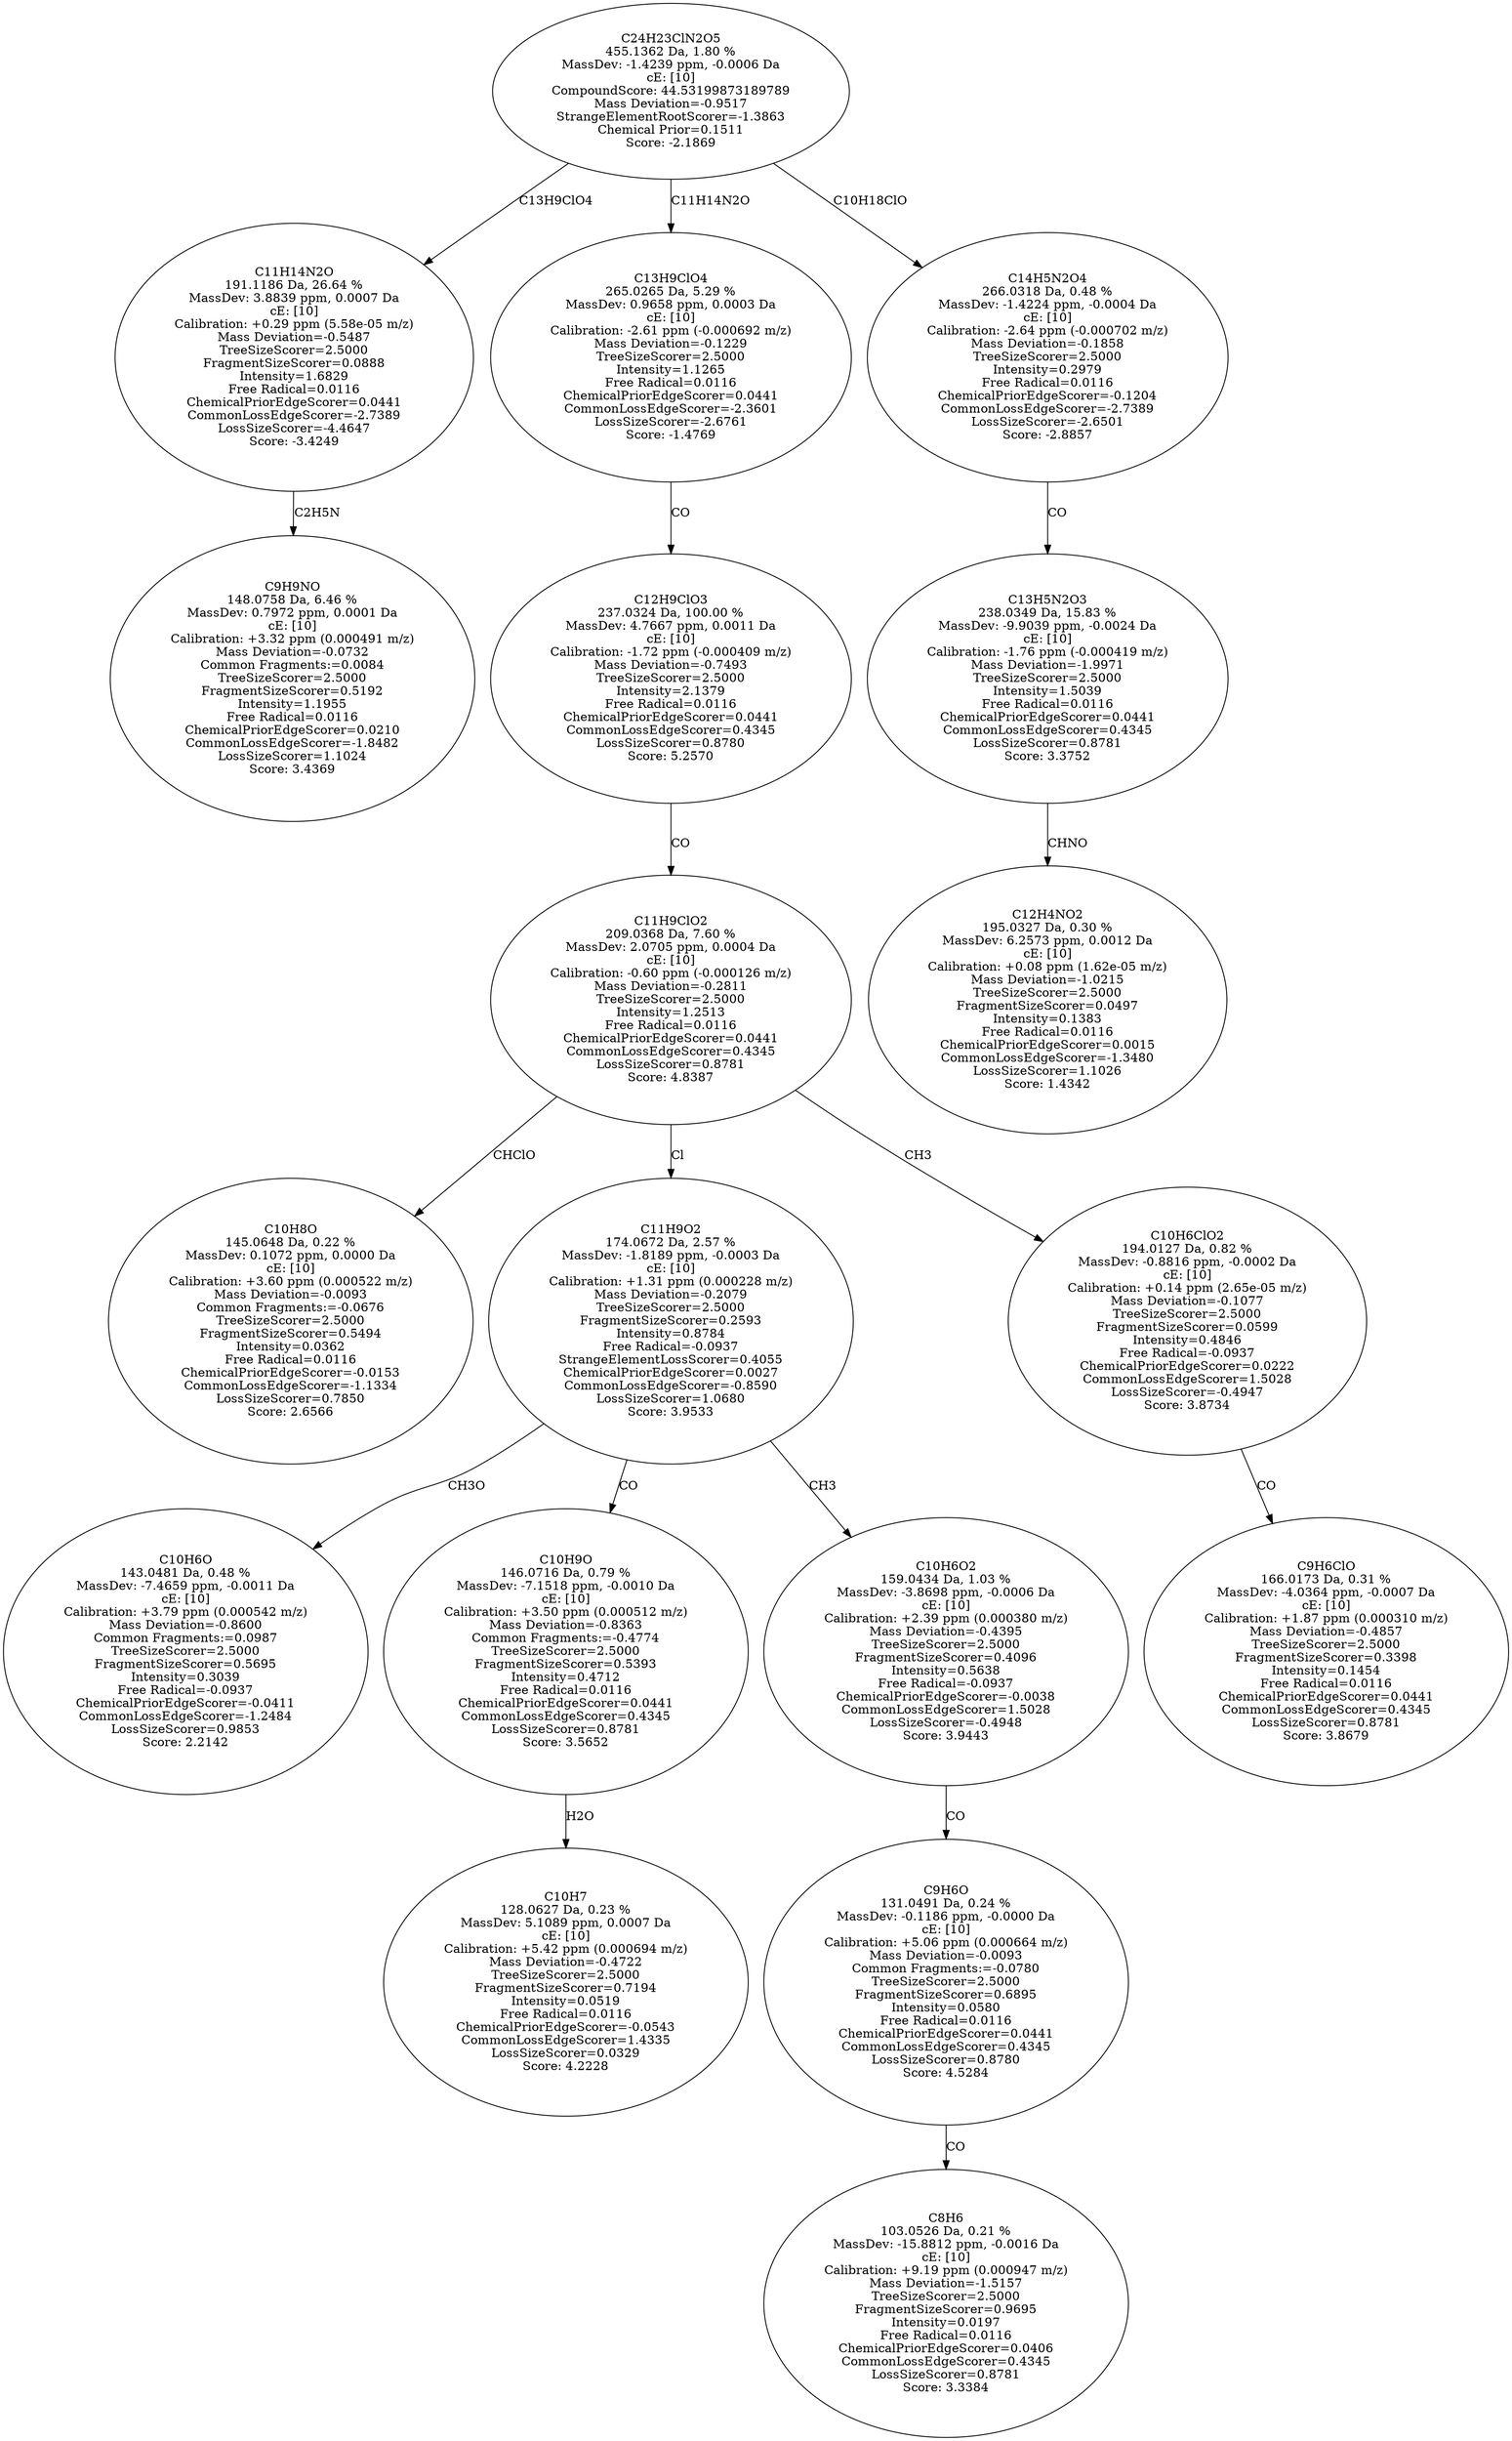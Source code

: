 strict digraph {
v1 [label="C9H9NO\n148.0758 Da, 6.46 %\nMassDev: 0.7972 ppm, 0.0001 Da\ncE: [10]\nCalibration: +3.32 ppm (0.000491 m/z)\nMass Deviation=-0.0732\nCommon Fragments:=0.0084\nTreeSizeScorer=2.5000\nFragmentSizeScorer=0.5192\nIntensity=1.1955\nFree Radical=0.0116\nChemicalPriorEdgeScorer=0.0210\nCommonLossEdgeScorer=-1.8482\nLossSizeScorer=1.1024\nScore: 3.4369"];
v2 [label="C11H14N2O\n191.1186 Da, 26.64 %\nMassDev: 3.8839 ppm, 0.0007 Da\ncE: [10]\nCalibration: +0.29 ppm (5.58e-05 m/z)\nMass Deviation=-0.5487\nTreeSizeScorer=2.5000\nFragmentSizeScorer=0.0888\nIntensity=1.6829\nFree Radical=0.0116\nChemicalPriorEdgeScorer=0.0441\nCommonLossEdgeScorer=-2.7389\nLossSizeScorer=-4.4647\nScore: -3.4249"];
v3 [label="C10H8O\n145.0648 Da, 0.22 %\nMassDev: 0.1072 ppm, 0.0000 Da\ncE: [10]\nCalibration: +3.60 ppm (0.000522 m/z)\nMass Deviation=-0.0093\nCommon Fragments:=-0.0676\nTreeSizeScorer=2.5000\nFragmentSizeScorer=0.5494\nIntensity=0.0362\nFree Radical=0.0116\nChemicalPriorEdgeScorer=-0.0153\nCommonLossEdgeScorer=-1.1334\nLossSizeScorer=0.7850\nScore: 2.6566"];
v4 [label="C10H6O\n143.0481 Da, 0.48 %\nMassDev: -7.4659 ppm, -0.0011 Da\ncE: [10]\nCalibration: +3.79 ppm (0.000542 m/z)\nMass Deviation=-0.8600\nCommon Fragments:=0.0987\nTreeSizeScorer=2.5000\nFragmentSizeScorer=0.5695\nIntensity=0.3039\nFree Radical=-0.0937\nChemicalPriorEdgeScorer=-0.0411\nCommonLossEdgeScorer=-1.2484\nLossSizeScorer=0.9853\nScore: 2.2142"];
v5 [label="C10H7\n128.0627 Da, 0.23 %\nMassDev: 5.1089 ppm, 0.0007 Da\ncE: [10]\nCalibration: +5.42 ppm (0.000694 m/z)\nMass Deviation=-0.4722\nTreeSizeScorer=2.5000\nFragmentSizeScorer=0.7194\nIntensity=0.0519\nFree Radical=0.0116\nChemicalPriorEdgeScorer=-0.0543\nCommonLossEdgeScorer=1.4335\nLossSizeScorer=0.0329\nScore: 4.2228"];
v6 [label="C10H9O\n146.0716 Da, 0.79 %\nMassDev: -7.1518 ppm, -0.0010 Da\ncE: [10]\nCalibration: +3.50 ppm (0.000512 m/z)\nMass Deviation=-0.8363\nCommon Fragments:=-0.4774\nTreeSizeScorer=2.5000\nFragmentSizeScorer=0.5393\nIntensity=0.4712\nFree Radical=0.0116\nChemicalPriorEdgeScorer=0.0441\nCommonLossEdgeScorer=0.4345\nLossSizeScorer=0.8781\nScore: 3.5652"];
v7 [label="C8H6\n103.0526 Da, 0.21 %\nMassDev: -15.8812 ppm, -0.0016 Da\ncE: [10]\nCalibration: +9.19 ppm (0.000947 m/z)\nMass Deviation=-1.5157\nTreeSizeScorer=2.5000\nFragmentSizeScorer=0.9695\nIntensity=0.0197\nFree Radical=0.0116\nChemicalPriorEdgeScorer=0.0406\nCommonLossEdgeScorer=0.4345\nLossSizeScorer=0.8781\nScore: 3.3384"];
v8 [label="C9H6O\n131.0491 Da, 0.24 %\nMassDev: -0.1186 ppm, -0.0000 Da\ncE: [10]\nCalibration: +5.06 ppm (0.000664 m/z)\nMass Deviation=-0.0093\nCommon Fragments:=-0.0780\nTreeSizeScorer=2.5000\nFragmentSizeScorer=0.6895\nIntensity=0.0580\nFree Radical=0.0116\nChemicalPriorEdgeScorer=0.0441\nCommonLossEdgeScorer=0.4345\nLossSizeScorer=0.8780\nScore: 4.5284"];
v9 [label="C10H6O2\n159.0434 Da, 1.03 %\nMassDev: -3.8698 ppm, -0.0006 Da\ncE: [10]\nCalibration: +2.39 ppm (0.000380 m/z)\nMass Deviation=-0.4395\nTreeSizeScorer=2.5000\nFragmentSizeScorer=0.4096\nIntensity=0.5638\nFree Radical=-0.0937\nChemicalPriorEdgeScorer=-0.0038\nCommonLossEdgeScorer=1.5028\nLossSizeScorer=-0.4948\nScore: 3.9443"];
v10 [label="C11H9O2\n174.0672 Da, 2.57 %\nMassDev: -1.8189 ppm, -0.0003 Da\ncE: [10]\nCalibration: +1.31 ppm (0.000228 m/z)\nMass Deviation=-0.2079\nTreeSizeScorer=2.5000\nFragmentSizeScorer=0.2593\nIntensity=0.8784\nFree Radical=-0.0937\nStrangeElementLossScorer=0.4055\nChemicalPriorEdgeScorer=0.0027\nCommonLossEdgeScorer=-0.8590\nLossSizeScorer=1.0680\nScore: 3.9533"];
v11 [label="C9H6ClO\n166.0173 Da, 0.31 %\nMassDev: -4.0364 ppm, -0.0007 Da\ncE: [10]\nCalibration: +1.87 ppm (0.000310 m/z)\nMass Deviation=-0.4857\nTreeSizeScorer=2.5000\nFragmentSizeScorer=0.3398\nIntensity=0.1454\nFree Radical=0.0116\nChemicalPriorEdgeScorer=0.0441\nCommonLossEdgeScorer=0.4345\nLossSizeScorer=0.8781\nScore: 3.8679"];
v12 [label="C10H6ClO2\n194.0127 Da, 0.82 %\nMassDev: -0.8816 ppm, -0.0002 Da\ncE: [10]\nCalibration: +0.14 ppm (2.65e-05 m/z)\nMass Deviation=-0.1077\nTreeSizeScorer=2.5000\nFragmentSizeScorer=0.0599\nIntensity=0.4846\nFree Radical=-0.0937\nChemicalPriorEdgeScorer=0.0222\nCommonLossEdgeScorer=1.5028\nLossSizeScorer=-0.4947\nScore: 3.8734"];
v13 [label="C11H9ClO2\n209.0368 Da, 7.60 %\nMassDev: 2.0705 ppm, 0.0004 Da\ncE: [10]\nCalibration: -0.60 ppm (-0.000126 m/z)\nMass Deviation=-0.2811\nTreeSizeScorer=2.5000\nIntensity=1.2513\nFree Radical=0.0116\nChemicalPriorEdgeScorer=0.0441\nCommonLossEdgeScorer=0.4345\nLossSizeScorer=0.8781\nScore: 4.8387"];
v14 [label="C12H9ClO3\n237.0324 Da, 100.00 %\nMassDev: 4.7667 ppm, 0.0011 Da\ncE: [10]\nCalibration: -1.72 ppm (-0.000409 m/z)\nMass Deviation=-0.7493\nTreeSizeScorer=2.5000\nIntensity=2.1379\nFree Radical=0.0116\nChemicalPriorEdgeScorer=0.0441\nCommonLossEdgeScorer=0.4345\nLossSizeScorer=0.8780\nScore: 5.2570"];
v15 [label="C13H9ClO4\n265.0265 Da, 5.29 %\nMassDev: 0.9658 ppm, 0.0003 Da\ncE: [10]\nCalibration: -2.61 ppm (-0.000692 m/z)\nMass Deviation=-0.1229\nTreeSizeScorer=2.5000\nIntensity=1.1265\nFree Radical=0.0116\nChemicalPriorEdgeScorer=0.0441\nCommonLossEdgeScorer=-2.3601\nLossSizeScorer=-2.6761\nScore: -1.4769"];
v16 [label="C12H4NO2\n195.0327 Da, 0.30 %\nMassDev: 6.2573 ppm, 0.0012 Da\ncE: [10]\nCalibration: +0.08 ppm (1.62e-05 m/z)\nMass Deviation=-1.0215\nTreeSizeScorer=2.5000\nFragmentSizeScorer=0.0497\nIntensity=0.1383\nFree Radical=0.0116\nChemicalPriorEdgeScorer=0.0015\nCommonLossEdgeScorer=-1.3480\nLossSizeScorer=1.1026\nScore: 1.4342"];
v17 [label="C13H5N2O3\n238.0349 Da, 15.83 %\nMassDev: -9.9039 ppm, -0.0024 Da\ncE: [10]\nCalibration: -1.76 ppm (-0.000419 m/z)\nMass Deviation=-1.9971\nTreeSizeScorer=2.5000\nIntensity=1.5039\nFree Radical=0.0116\nChemicalPriorEdgeScorer=0.0441\nCommonLossEdgeScorer=0.4345\nLossSizeScorer=0.8781\nScore: 3.3752"];
v18 [label="C14H5N2O4\n266.0318 Da, 0.48 %\nMassDev: -1.4224 ppm, -0.0004 Da\ncE: [10]\nCalibration: -2.64 ppm (-0.000702 m/z)\nMass Deviation=-0.1858\nTreeSizeScorer=2.5000\nIntensity=0.2979\nFree Radical=0.0116\nChemicalPriorEdgeScorer=-0.1204\nCommonLossEdgeScorer=-2.7389\nLossSizeScorer=-2.6501\nScore: -2.8857"];
v19 [label="C24H23ClN2O5\n455.1362 Da, 1.80 %\nMassDev: -1.4239 ppm, -0.0006 Da\ncE: [10]\nCompoundScore: 44.53199873189789\nMass Deviation=-0.9517\nStrangeElementRootScorer=-1.3863\nChemical Prior=0.1511\nScore: -2.1869"];
v2 -> v1 [label="C2H5N"];
v19 -> v2 [label="C13H9ClO4"];
v13 -> v3 [label="CHClO"];
v10 -> v4 [label="CH3O"];
v6 -> v5 [label="H2O"];
v10 -> v6 [label="CO"];
v8 -> v7 [label="CO"];
v9 -> v8 [label="CO"];
v10 -> v9 [label="CH3"];
v13 -> v10 [label="Cl"];
v12 -> v11 [label="CO"];
v13 -> v12 [label="CH3"];
v14 -> v13 [label="CO"];
v15 -> v14 [label="CO"];
v19 -> v15 [label="C11H14N2O"];
v17 -> v16 [label="CHNO"];
v18 -> v17 [label="CO"];
v19 -> v18 [label="C10H18ClO"];
}